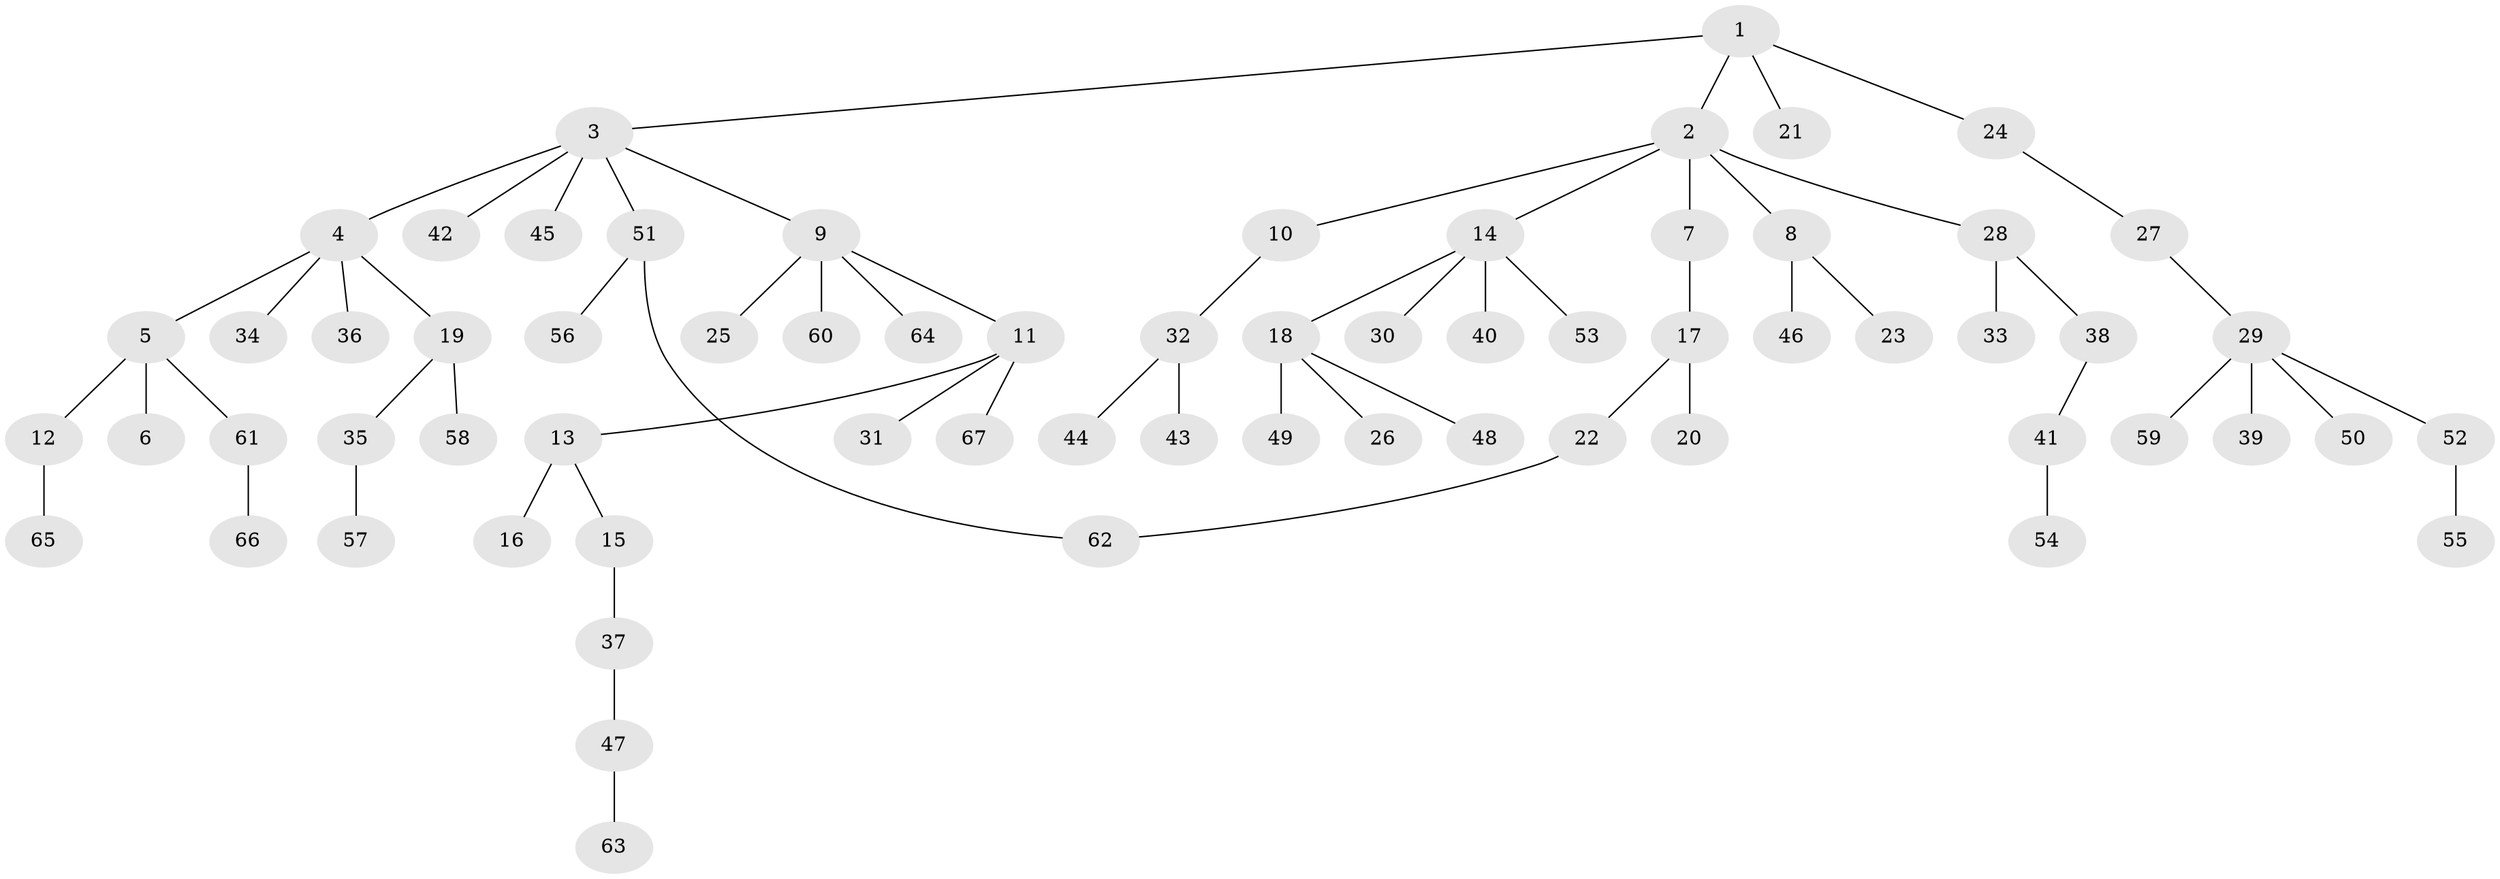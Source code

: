 // Generated by graph-tools (version 1.1) at 2025/25/03/09/25 03:25:34]
// undirected, 67 vertices, 67 edges
graph export_dot {
graph [start="1"]
  node [color=gray90,style=filled];
  1;
  2;
  3;
  4;
  5;
  6;
  7;
  8;
  9;
  10;
  11;
  12;
  13;
  14;
  15;
  16;
  17;
  18;
  19;
  20;
  21;
  22;
  23;
  24;
  25;
  26;
  27;
  28;
  29;
  30;
  31;
  32;
  33;
  34;
  35;
  36;
  37;
  38;
  39;
  40;
  41;
  42;
  43;
  44;
  45;
  46;
  47;
  48;
  49;
  50;
  51;
  52;
  53;
  54;
  55;
  56;
  57;
  58;
  59;
  60;
  61;
  62;
  63;
  64;
  65;
  66;
  67;
  1 -- 2;
  1 -- 3;
  1 -- 21;
  1 -- 24;
  2 -- 7;
  2 -- 8;
  2 -- 10;
  2 -- 14;
  2 -- 28;
  3 -- 4;
  3 -- 9;
  3 -- 42;
  3 -- 45;
  3 -- 51;
  4 -- 5;
  4 -- 19;
  4 -- 34;
  4 -- 36;
  5 -- 6;
  5 -- 12;
  5 -- 61;
  7 -- 17;
  8 -- 23;
  8 -- 46;
  9 -- 11;
  9 -- 25;
  9 -- 60;
  9 -- 64;
  10 -- 32;
  11 -- 13;
  11 -- 31;
  11 -- 67;
  12 -- 65;
  13 -- 15;
  13 -- 16;
  14 -- 18;
  14 -- 30;
  14 -- 40;
  14 -- 53;
  15 -- 37;
  17 -- 20;
  17 -- 22;
  18 -- 26;
  18 -- 48;
  18 -- 49;
  19 -- 35;
  19 -- 58;
  22 -- 62;
  24 -- 27;
  27 -- 29;
  28 -- 33;
  28 -- 38;
  29 -- 39;
  29 -- 50;
  29 -- 52;
  29 -- 59;
  32 -- 43;
  32 -- 44;
  35 -- 57;
  37 -- 47;
  38 -- 41;
  41 -- 54;
  47 -- 63;
  51 -- 56;
  51 -- 62;
  52 -- 55;
  61 -- 66;
}
